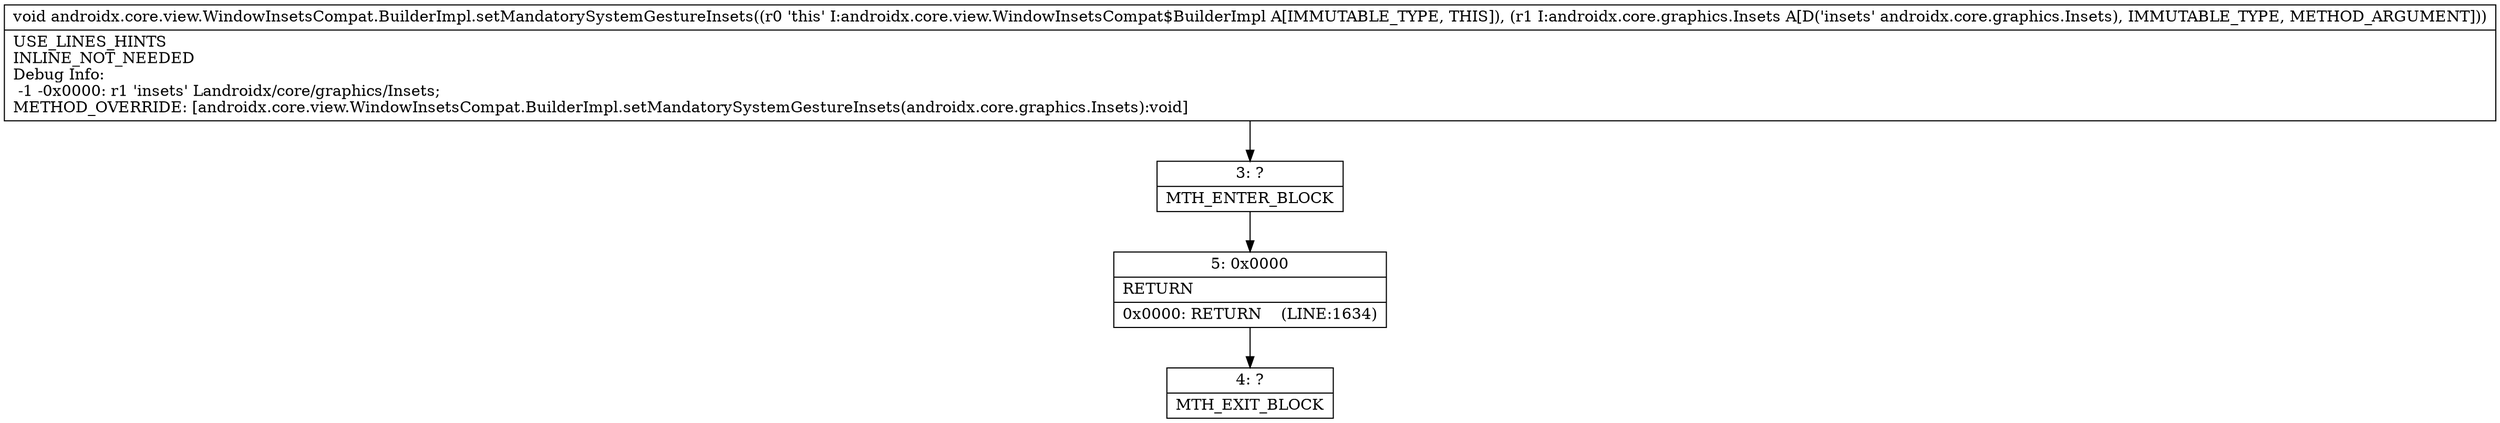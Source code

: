 digraph "CFG forandroidx.core.view.WindowInsetsCompat.BuilderImpl.setMandatorySystemGestureInsets(Landroidx\/core\/graphics\/Insets;)V" {
Node_3 [shape=record,label="{3\:\ ?|MTH_ENTER_BLOCK\l}"];
Node_5 [shape=record,label="{5\:\ 0x0000|RETURN\l|0x0000: RETURN    (LINE:1634)\l}"];
Node_4 [shape=record,label="{4\:\ ?|MTH_EXIT_BLOCK\l}"];
MethodNode[shape=record,label="{void androidx.core.view.WindowInsetsCompat.BuilderImpl.setMandatorySystemGestureInsets((r0 'this' I:androidx.core.view.WindowInsetsCompat$BuilderImpl A[IMMUTABLE_TYPE, THIS]), (r1 I:androidx.core.graphics.Insets A[D('insets' androidx.core.graphics.Insets), IMMUTABLE_TYPE, METHOD_ARGUMENT]))  | USE_LINES_HINTS\lINLINE_NOT_NEEDED\lDebug Info:\l  \-1 \-0x0000: r1 'insets' Landroidx\/core\/graphics\/Insets;\lMETHOD_OVERRIDE: [androidx.core.view.WindowInsetsCompat.BuilderImpl.setMandatorySystemGestureInsets(androidx.core.graphics.Insets):void]\l}"];
MethodNode -> Node_3;Node_3 -> Node_5;
Node_5 -> Node_4;
}

